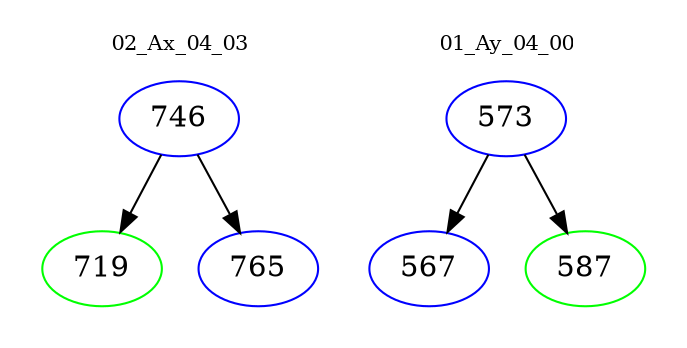 digraph{
subgraph cluster_0 {
color = white
label = "02_Ax_04_03";
fontsize=10;
T0_746 [label="746", color="blue"]
T0_746 -> T0_719 [color="black"]
T0_719 [label="719", color="green"]
T0_746 -> T0_765 [color="black"]
T0_765 [label="765", color="blue"]
}
subgraph cluster_1 {
color = white
label = "01_Ay_04_00";
fontsize=10;
T1_573 [label="573", color="blue"]
T1_573 -> T1_567 [color="black"]
T1_567 [label="567", color="blue"]
T1_573 -> T1_587 [color="black"]
T1_587 [label="587", color="green"]
}
}
